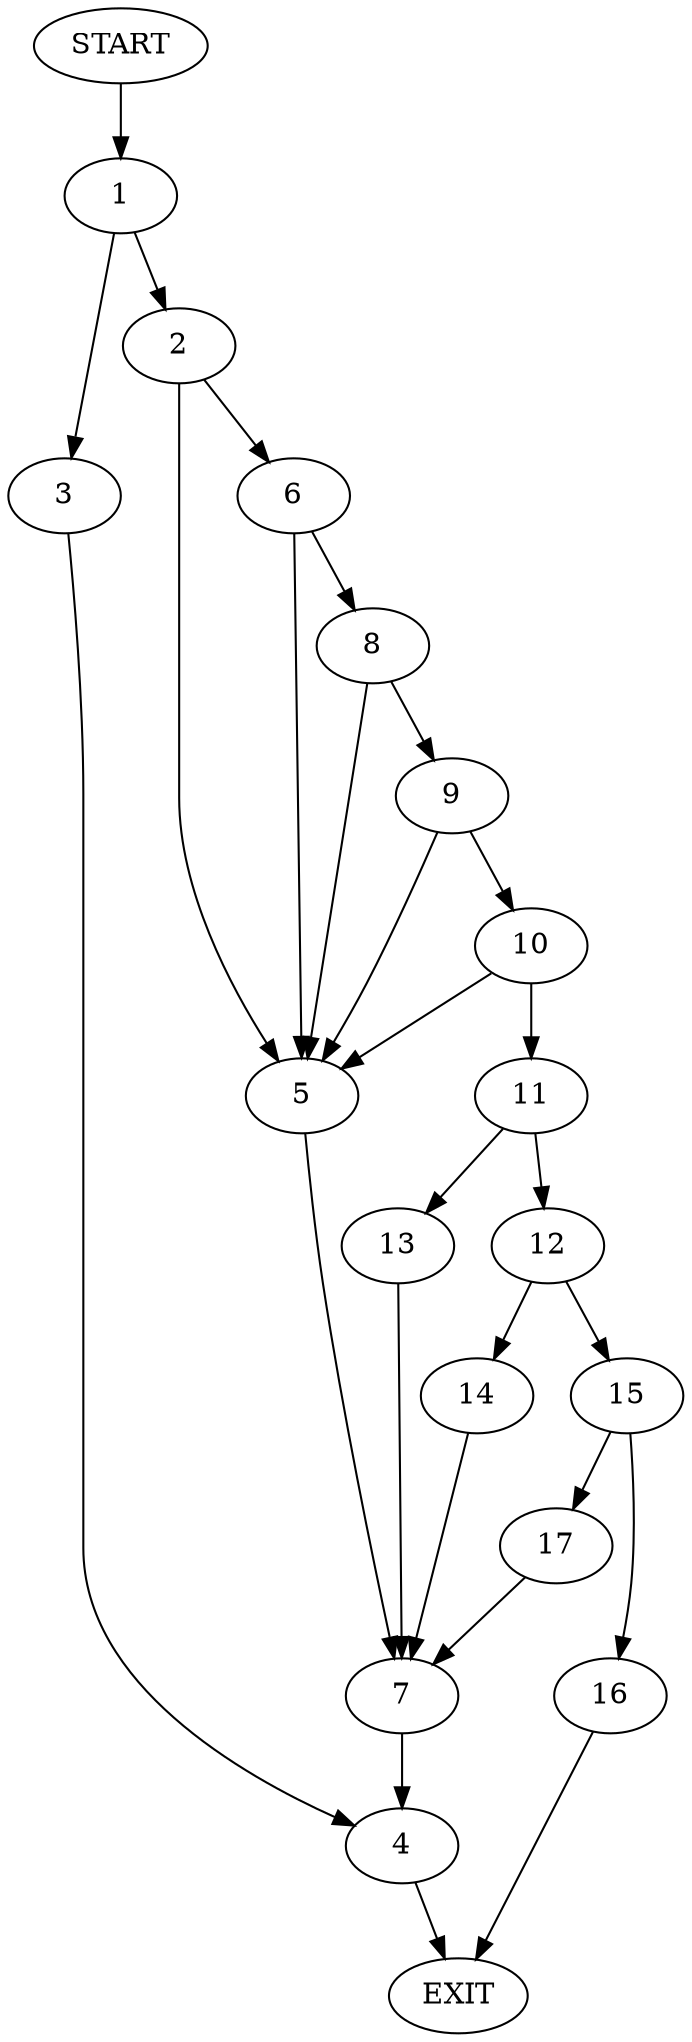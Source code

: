 digraph {
0 [label="START"]
18 [label="EXIT"]
0 -> 1
1 -> 2
1 -> 3
3 -> 4
2 -> 5
2 -> 6
5 -> 7
6 -> 5
6 -> 8
8 -> 5
8 -> 9
9 -> 5
9 -> 10
10 -> 11
10 -> 5
11 -> 12
11 -> 13
7 -> 4
12 -> 14
12 -> 15
13 -> 7
15 -> 16
15 -> 17
14 -> 7
17 -> 7
16 -> 18
4 -> 18
}
